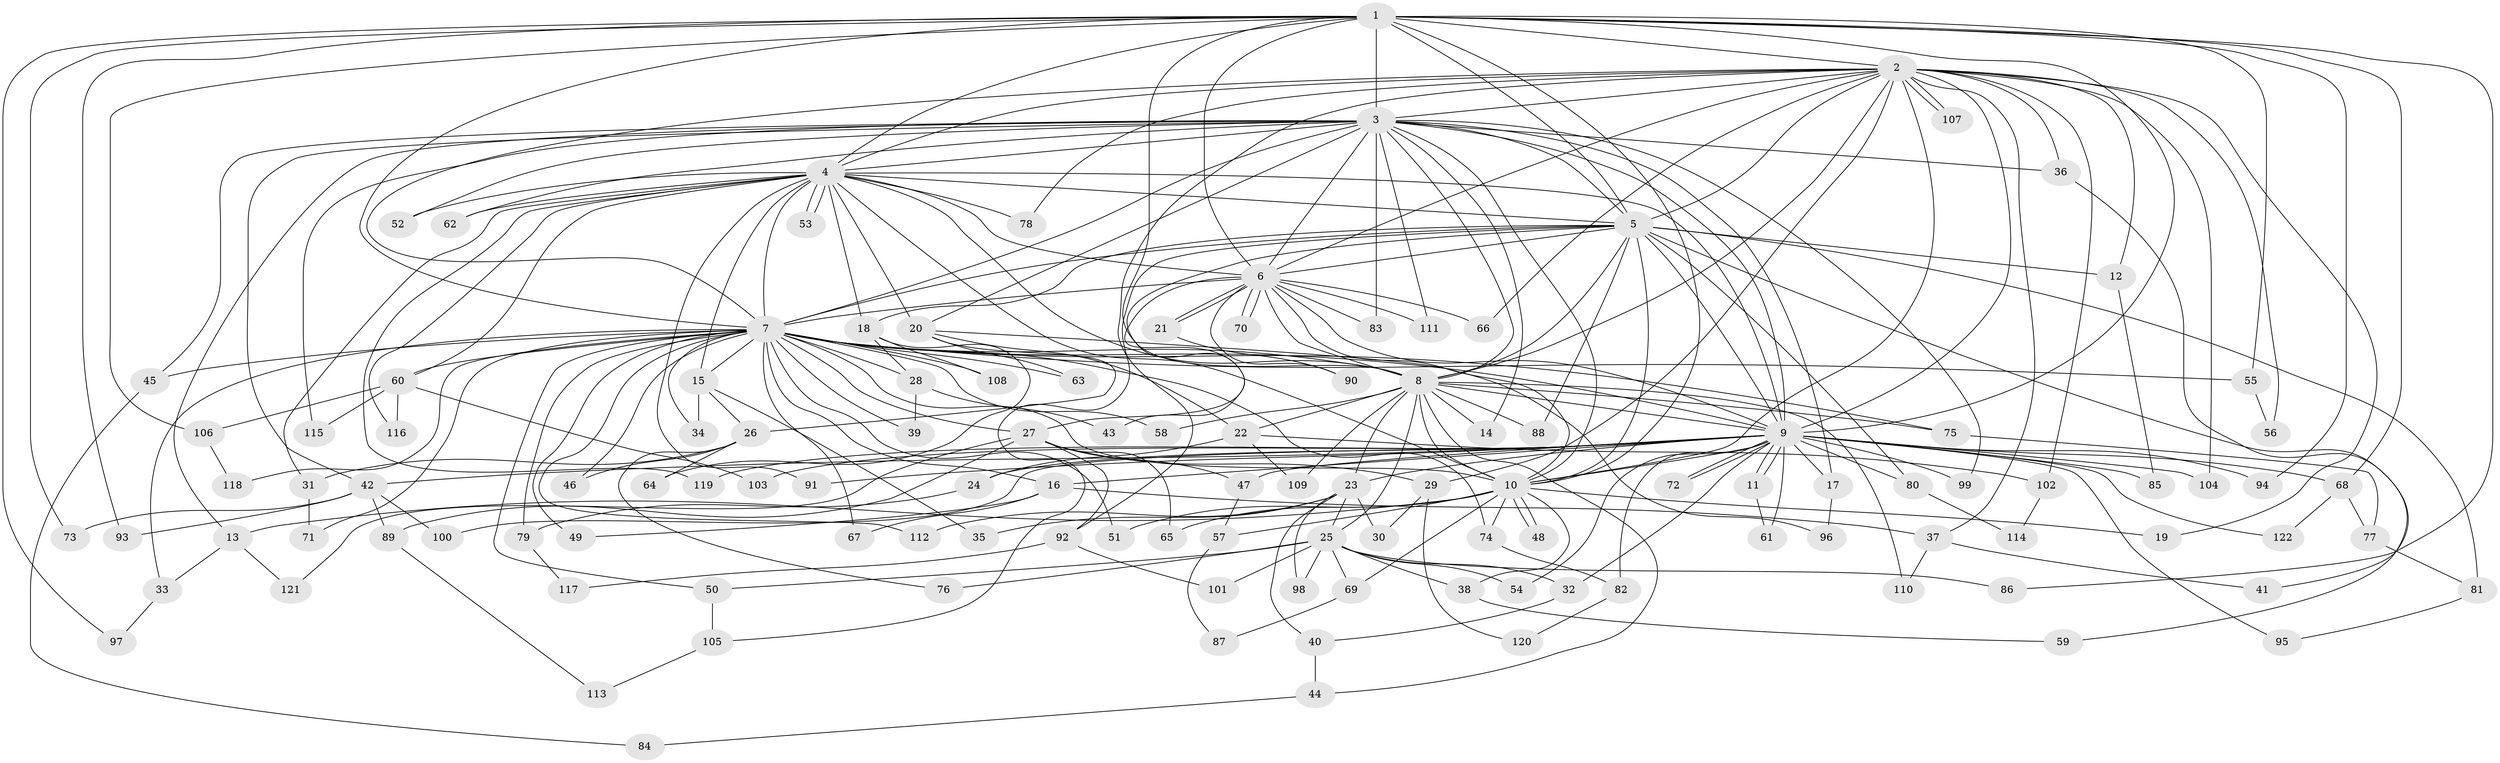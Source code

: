 // Generated by graph-tools (version 1.1) at 2025/11/02/27/25 16:11:08]
// undirected, 122 vertices, 269 edges
graph export_dot {
graph [start="1"]
  node [color=gray90,style=filled];
  1;
  2;
  3;
  4;
  5;
  6;
  7;
  8;
  9;
  10;
  11;
  12;
  13;
  14;
  15;
  16;
  17;
  18;
  19;
  20;
  21;
  22;
  23;
  24;
  25;
  26;
  27;
  28;
  29;
  30;
  31;
  32;
  33;
  34;
  35;
  36;
  37;
  38;
  39;
  40;
  41;
  42;
  43;
  44;
  45;
  46;
  47;
  48;
  49;
  50;
  51;
  52;
  53;
  54;
  55;
  56;
  57;
  58;
  59;
  60;
  61;
  62;
  63;
  64;
  65;
  66;
  67;
  68;
  69;
  70;
  71;
  72;
  73;
  74;
  75;
  76;
  77;
  78;
  79;
  80;
  81;
  82;
  83;
  84;
  85;
  86;
  87;
  88;
  89;
  90;
  91;
  92;
  93;
  94;
  95;
  96;
  97;
  98;
  99;
  100;
  101;
  102;
  103;
  104;
  105;
  106;
  107;
  108;
  109;
  110;
  111;
  112;
  113;
  114;
  115;
  116;
  117;
  118;
  119;
  120;
  121;
  122;
  1 -- 2;
  1 -- 3;
  1 -- 4;
  1 -- 5;
  1 -- 6;
  1 -- 7;
  1 -- 8;
  1 -- 9;
  1 -- 10;
  1 -- 55;
  1 -- 68;
  1 -- 73;
  1 -- 86;
  1 -- 93;
  1 -- 94;
  1 -- 97;
  1 -- 106;
  2 -- 3;
  2 -- 4;
  2 -- 5;
  2 -- 6;
  2 -- 7;
  2 -- 8;
  2 -- 9;
  2 -- 10;
  2 -- 12;
  2 -- 19;
  2 -- 29;
  2 -- 36;
  2 -- 37;
  2 -- 56;
  2 -- 66;
  2 -- 78;
  2 -- 92;
  2 -- 102;
  2 -- 104;
  2 -- 107;
  2 -- 107;
  3 -- 4;
  3 -- 5;
  3 -- 6;
  3 -- 7;
  3 -- 8;
  3 -- 9;
  3 -- 10;
  3 -- 13;
  3 -- 14;
  3 -- 17;
  3 -- 20;
  3 -- 36;
  3 -- 42;
  3 -- 45;
  3 -- 52;
  3 -- 62;
  3 -- 83;
  3 -- 99;
  3 -- 111;
  3 -- 115;
  4 -- 5;
  4 -- 6;
  4 -- 7;
  4 -- 8;
  4 -- 9;
  4 -- 10;
  4 -- 15;
  4 -- 18;
  4 -- 20;
  4 -- 31;
  4 -- 52;
  4 -- 53;
  4 -- 53;
  4 -- 60;
  4 -- 62;
  4 -- 78;
  4 -- 91;
  4 -- 116;
  4 -- 119;
  5 -- 6;
  5 -- 7;
  5 -- 8;
  5 -- 9;
  5 -- 10;
  5 -- 12;
  5 -- 18;
  5 -- 43;
  5 -- 59;
  5 -- 80;
  5 -- 81;
  5 -- 88;
  5 -- 105;
  6 -- 7;
  6 -- 8;
  6 -- 9;
  6 -- 10;
  6 -- 21;
  6 -- 21;
  6 -- 27;
  6 -- 66;
  6 -- 70;
  6 -- 70;
  6 -- 83;
  6 -- 90;
  6 -- 111;
  7 -- 8;
  7 -- 9;
  7 -- 10;
  7 -- 15;
  7 -- 16;
  7 -- 27;
  7 -- 28;
  7 -- 33;
  7 -- 34;
  7 -- 39;
  7 -- 45;
  7 -- 46;
  7 -- 49;
  7 -- 50;
  7 -- 51;
  7 -- 55;
  7 -- 58;
  7 -- 60;
  7 -- 63;
  7 -- 67;
  7 -- 71;
  7 -- 74;
  7 -- 75;
  7 -- 79;
  7 -- 108;
  7 -- 112;
  7 -- 118;
  8 -- 9;
  8 -- 10;
  8 -- 14;
  8 -- 22;
  8 -- 23;
  8 -- 25;
  8 -- 44;
  8 -- 58;
  8 -- 75;
  8 -- 88;
  8 -- 109;
  8 -- 110;
  9 -- 10;
  9 -- 11;
  9 -- 11;
  9 -- 16;
  9 -- 17;
  9 -- 23;
  9 -- 24;
  9 -- 32;
  9 -- 42;
  9 -- 47;
  9 -- 54;
  9 -- 61;
  9 -- 68;
  9 -- 72;
  9 -- 72;
  9 -- 80;
  9 -- 82;
  9 -- 85;
  9 -- 91;
  9 -- 94;
  9 -- 95;
  9 -- 99;
  9 -- 100;
  9 -- 103;
  9 -- 104;
  9 -- 119;
  9 -- 122;
  10 -- 13;
  10 -- 19;
  10 -- 38;
  10 -- 48;
  10 -- 48;
  10 -- 51;
  10 -- 57;
  10 -- 65;
  10 -- 69;
  10 -- 74;
  11 -- 61;
  12 -- 85;
  13 -- 33;
  13 -- 121;
  15 -- 26;
  15 -- 34;
  15 -- 35;
  16 -- 37;
  16 -- 49;
  16 -- 67;
  17 -- 96;
  18 -- 28;
  18 -- 64;
  18 -- 108;
  20 -- 22;
  20 -- 26;
  20 -- 63;
  20 -- 96;
  21 -- 90;
  22 -- 24;
  22 -- 102;
  22 -- 109;
  23 -- 25;
  23 -- 30;
  23 -- 35;
  23 -- 40;
  23 -- 98;
  23 -- 112;
  24 -- 79;
  25 -- 32;
  25 -- 38;
  25 -- 50;
  25 -- 54;
  25 -- 69;
  25 -- 76;
  25 -- 86;
  25 -- 98;
  25 -- 101;
  26 -- 31;
  26 -- 46;
  26 -- 64;
  26 -- 76;
  27 -- 29;
  27 -- 47;
  27 -- 65;
  27 -- 89;
  27 -- 92;
  27 -- 121;
  28 -- 39;
  28 -- 43;
  29 -- 30;
  29 -- 120;
  31 -- 71;
  32 -- 40;
  33 -- 97;
  36 -- 41;
  37 -- 41;
  37 -- 110;
  38 -- 59;
  40 -- 44;
  42 -- 73;
  42 -- 89;
  42 -- 93;
  42 -- 100;
  44 -- 84;
  45 -- 84;
  47 -- 57;
  50 -- 105;
  55 -- 56;
  57 -- 87;
  60 -- 103;
  60 -- 106;
  60 -- 115;
  60 -- 116;
  68 -- 77;
  68 -- 122;
  69 -- 87;
  74 -- 82;
  75 -- 77;
  77 -- 81;
  79 -- 117;
  80 -- 114;
  81 -- 95;
  82 -- 120;
  89 -- 113;
  92 -- 101;
  92 -- 117;
  102 -- 114;
  105 -- 113;
  106 -- 118;
}
